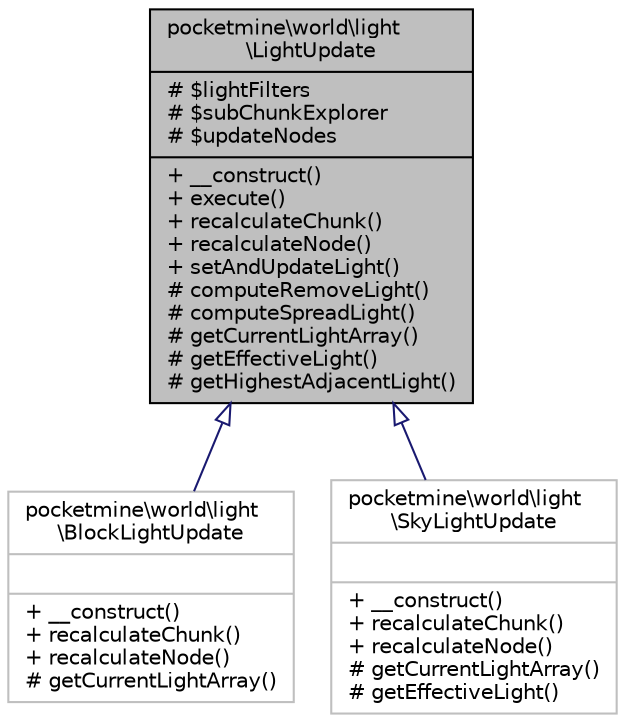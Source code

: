 digraph "pocketmine\world\light\LightUpdate"
{
 // INTERACTIVE_SVG=YES
 // LATEX_PDF_SIZE
  edge [fontname="Helvetica",fontsize="10",labelfontname="Helvetica",labelfontsize="10"];
  node [fontname="Helvetica",fontsize="10",shape=record];
  Node1 [label="{pocketmine\\world\\light\l\\LightUpdate\n|# $lightFilters\l# $subChunkExplorer\l# $updateNodes\l|+ __construct()\l+ execute()\l+ recalculateChunk()\l+ recalculateNode()\l+ setAndUpdateLight()\l# computeRemoveLight()\l# computeSpreadLight()\l# getCurrentLightArray()\l# getEffectiveLight()\l# getHighestAdjacentLight()\l}",height=0.2,width=0.4,color="black", fillcolor="grey75", style="filled", fontcolor="black",tooltip=" "];
  Node1 -> Node2 [dir="back",color="midnightblue",fontsize="10",style="solid",arrowtail="onormal",fontname="Helvetica"];
  Node2 [label="{pocketmine\\world\\light\l\\BlockLightUpdate\n||+ __construct()\l+ recalculateChunk()\l+ recalculateNode()\l# getCurrentLightArray()\l}",height=0.2,width=0.4,color="grey75", fillcolor="white", style="filled",URL="$d3/d39/classpocketmine_1_1world_1_1light_1_1_block_light_update.html",tooltip=" "];
  Node1 -> Node3 [dir="back",color="midnightblue",fontsize="10",style="solid",arrowtail="onormal",fontname="Helvetica"];
  Node3 [label="{pocketmine\\world\\light\l\\SkyLightUpdate\n||+ __construct()\l+ recalculateChunk()\l+ recalculateNode()\l# getCurrentLightArray()\l# getEffectiveLight()\l}",height=0.2,width=0.4,color="grey75", fillcolor="white", style="filled",URL="$d7/d2d/classpocketmine_1_1world_1_1light_1_1_sky_light_update.html",tooltip=" "];
}
